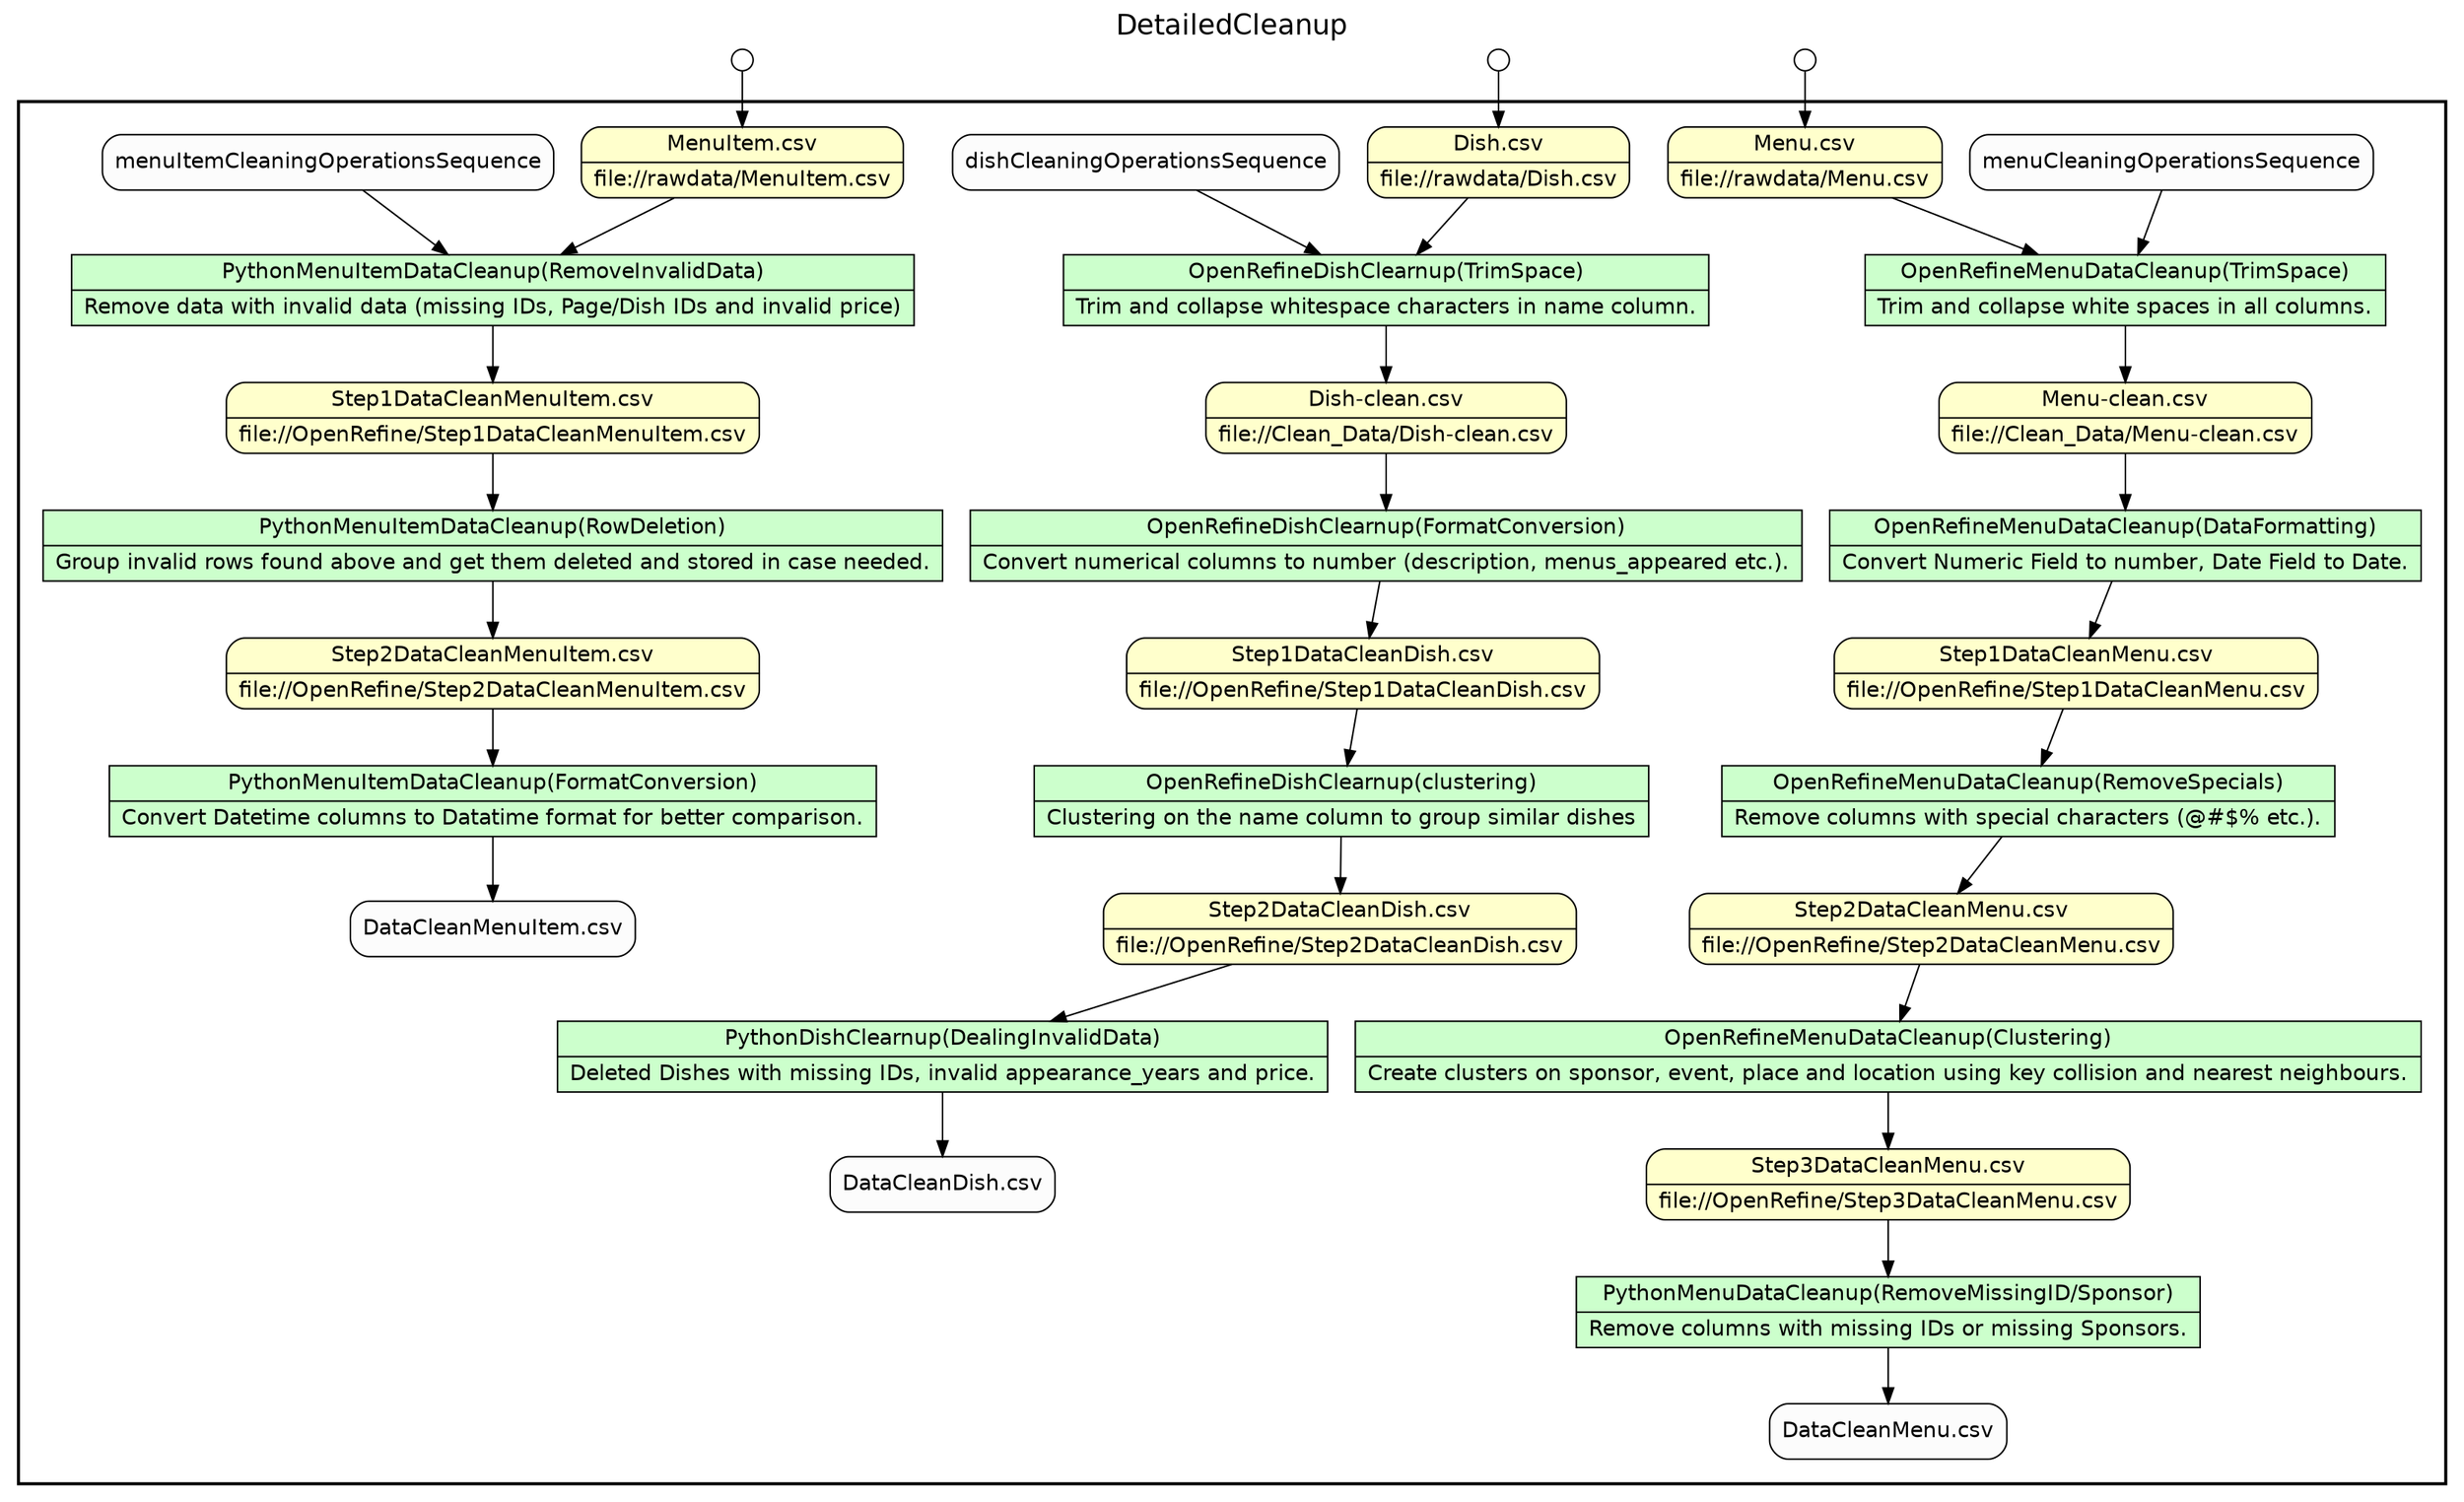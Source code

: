 
/* Start of top-level graph */
digraph Workflow {
rankdir=TB

/* Title for graph */
fontname=Helvetica; fontsize=18; labelloc=t
label=DetailedCleanup

/* Start of double cluster for drawing box around nodes in workflow */
subgraph cluster_workflow_box_outer { label=""; color=black; penwidth=2
subgraph cluster_workflow_box_inner { label=""; penwidth=0

/* Style for nodes representing atomic programs in workflow */
node[shape=box style=filled fillcolor="#CCFFCC" peripheries=1 fontname=Helvetica]

/* Nodes representing atomic programs in workflow */
"OpenRefineMenuDataCleanup(TrimSpace)" [shape=record rankdir=LR label="{<f0> OpenRefineMenuDataCleanup(TrimSpace) |<f1> Trim and collapse white spaces in all columns.}"];
"OpenRefineMenuDataCleanup(DataFormatting)" [shape=record rankdir=LR label="{<f0> OpenRefineMenuDataCleanup(DataFormatting) |<f1> Convert Numeric Field to number, Date Field to Date.}"];
"OpenRefineMenuDataCleanup(RemoveSpecials)" [shape=record rankdir=LR label="{<f0> OpenRefineMenuDataCleanup(RemoveSpecials) |<f1> Remove columns with special characters (@#$% etc.).}"];
"OpenRefineMenuDataCleanup(Clustering)" [shape=record rankdir=LR label="{<f0> OpenRefineMenuDataCleanup(Clustering) |<f1> Create clusters on sponsor, event, place and location using key collision and nearest neighbours.}"];
"PythonMenuDataCleanup(RemoveMissingID/Sponsor)" [shape=record rankdir=LR label="{<f0> PythonMenuDataCleanup(RemoveMissingID/Sponsor) |<f1> Remove columns with missing IDs or missing Sponsors.}"];
"OpenRefineDishClearnup(TrimSpace)" [shape=record rankdir=LR label="{<f0> OpenRefineDishClearnup(TrimSpace) |<f1> Trim and collapse whitespace characters in name column.}"];
"OpenRefineDishClearnup(FormatConversion)" [shape=record rankdir=LR label="{<f0> OpenRefineDishClearnup(FormatConversion) |<f1> Convert numerical columns to number (description, menus_appeared etc.).}"];
"OpenRefineDishClearnup(clustering)" [shape=record rankdir=LR label="{<f0> OpenRefineDishClearnup(clustering) |<f1> Clustering on the name column to group similar dishes}"];
"PythonDishClearnup(DealingInvalidData)" [shape=record rankdir=LR label="{<f0> PythonDishClearnup(DealingInvalidData) |<f1> Deleted Dishes with missing IDs, invalid appearance_years and price.}"];
"PythonMenuItemDataCleanup(RemoveInvalidData)" [shape=record rankdir=LR label="{<f0> PythonMenuItemDataCleanup(RemoveInvalidData) |<f1> Remove data with invalid data (missing IDs, Page/Dish IDs and invalid price)}"];
"PythonMenuItemDataCleanup(RowDeletion)" [shape=record rankdir=LR label="{<f0> PythonMenuItemDataCleanup(RowDeletion) |<f1> Group invalid rows found above and get them deleted and stored in case needed.}"];
"PythonMenuItemDataCleanup(FormatConversion)" [shape=record rankdir=LR label="{<f0> PythonMenuItemDataCleanup(FormatConversion) |<f1> Convert Datetime columns to Datatime format for better comparison.}"];

/* Style for nodes representing non-parameter data channels in workflow */
node[shape=box style="rounded,filled" fillcolor="#FFFFCC" peripheries=1 fontname=Helvetica]

/* Nodes for non-parameter data channels in workflow */
"Menu.csv" [shape=record rankdir=LR label="{<f0> Menu.csv |<f1> file\://rawdata/Menu.csv}"];
"Menu-clean.csv" [shape=record rankdir=LR label="{<f0> Menu-clean.csv |<f1> file\://Clean_Data/Menu-clean.csv}"];
"Step1DataCleanMenu.csv" [shape=record rankdir=LR label="{<f0> Step1DataCleanMenu.csv |<f1> file\://OpenRefine/Step1DataCleanMenu.csv}"];
"Step2DataCleanMenu.csv" [shape=record rankdir=LR label="{<f0> Step2DataCleanMenu.csv |<f1> file\://OpenRefine/Step2DataCleanMenu.csv}"];
"Step3DataCleanMenu.csv" [shape=record rankdir=LR label="{<f0> Step3DataCleanMenu.csv |<f1> file\://OpenRefine/Step3DataCleanMenu.csv}"];
"Dish.csv" [shape=record rankdir=LR label="{<f0> Dish.csv |<f1> file\://rawdata/Dish.csv}"];
"Dish-clean.csv" [shape=record rankdir=LR label="{<f0> Dish-clean.csv |<f1> file\://Clean_Data/Dish-clean.csv}"];
"Step1DataCleanDish.csv" [shape=record rankdir=LR label="{<f0> Step1DataCleanDish.csv |<f1> file\://OpenRefine/Step1DataCleanDish.csv}"];
"Step2DataCleanDish.csv" [shape=record rankdir=LR label="{<f0> Step2DataCleanDish.csv |<f1> file\://OpenRefine/Step2DataCleanDish.csv}"];
"MenuItem.csv" [shape=record rankdir=LR label="{<f0> MenuItem.csv |<f1> file\://rawdata/MenuItem.csv}"];
"Step1DataCleanMenuItem.csv" [shape=record rankdir=LR label="{<f0> Step1DataCleanMenuItem.csv |<f1> file\://OpenRefine/Step1DataCleanMenuItem.csv}"];
"Step2DataCleanMenuItem.csv" [shape=record rankdir=LR label="{<f0> Step2DataCleanMenuItem.csv |<f1> file\://OpenRefine/Step2DataCleanMenuItem.csv}"];

/* Style for nodes representing parameter channels in workflow */
node[shape=box style="rounded,filled" fillcolor="#FCFCFC" peripheries=1 fontname=Helvetica]

/* Nodes representing parameter channels in workflow */

/* Edges representing connections between programs and channels */
"OpenRefineMenuDataCleanup(TrimSpace)" -> "Menu-clean.csv"
"Menu.csv" -> "OpenRefineMenuDataCleanup(TrimSpace)"
menuCleaningOperationsSequence -> "OpenRefineMenuDataCleanup(TrimSpace)"
"OpenRefineMenuDataCleanup(DataFormatting)" -> "Step1DataCleanMenu.csv"
"Menu-clean.csv" -> "OpenRefineMenuDataCleanup(DataFormatting)"
"OpenRefineMenuDataCleanup(RemoveSpecials)" -> "Step2DataCleanMenu.csv"
"Step1DataCleanMenu.csv" -> "OpenRefineMenuDataCleanup(RemoveSpecials)"
"OpenRefineMenuDataCleanup(Clustering)" -> "Step3DataCleanMenu.csv"
"Step2DataCleanMenu.csv" -> "OpenRefineMenuDataCleanup(Clustering)"
"PythonMenuDataCleanup(RemoveMissingID/Sponsor)" -> "DataCleanMenu.csv"
"Step3DataCleanMenu.csv" -> "PythonMenuDataCleanup(RemoveMissingID/Sponsor)"
"OpenRefineDishClearnup(TrimSpace)" -> "Dish-clean.csv"
"Dish.csv" -> "OpenRefineDishClearnup(TrimSpace)"
dishCleaningOperationsSequence -> "OpenRefineDishClearnup(TrimSpace)"
"OpenRefineDishClearnup(FormatConversion)" -> "Step1DataCleanDish.csv"
"Dish-clean.csv" -> "OpenRefineDishClearnup(FormatConversion)"
"OpenRefineDishClearnup(clustering)" -> "Step2DataCleanDish.csv"
"Step1DataCleanDish.csv" -> "OpenRefineDishClearnup(clustering)"
"PythonDishClearnup(DealingInvalidData)" -> "DataCleanDish.csv"
"Step2DataCleanDish.csv" -> "PythonDishClearnup(DealingInvalidData)"
"PythonMenuItemDataCleanup(RemoveInvalidData)" -> "Step1DataCleanMenuItem.csv"
"MenuItem.csv" -> "PythonMenuItemDataCleanup(RemoveInvalidData)"
menuItemCleaningOperationsSequence -> "PythonMenuItemDataCleanup(RemoveInvalidData)"
"PythonMenuItemDataCleanup(RowDeletion)" -> "Step2DataCleanMenuItem.csv"
"Step1DataCleanMenuItem.csv" -> "PythonMenuItemDataCleanup(RowDeletion)"
"PythonMenuItemDataCleanup(FormatConversion)" -> "DataCleanMenuItem.csv"
"Step2DataCleanMenuItem.csv" -> "PythonMenuItemDataCleanup(FormatConversion)"

/* End of double cluster for drawing box around nodes in workflow */
}}

/* Style for nodes representing workflow input ports */
node[shape=circle style="rounded,filled" fillcolor="#FFFFFF" peripheries=1 fontname=Helvetica width=0.2]

/* Nodes representing workflow input ports */
"Menu.csv_input_port" [label=""]
"Dish.csv_input_port" [label=""]
"MenuItem.csv_input_port" [label=""]

/* Edges from input ports to channels */
"Menu.csv_input_port" -> "Menu.csv"
"Dish.csv_input_port" -> "Dish.csv"
"MenuItem.csv_input_port" -> "MenuItem.csv"

/* End of top-level graph */
}
